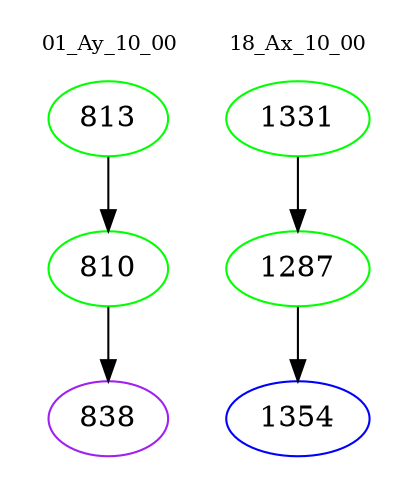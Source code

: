 digraph{
subgraph cluster_0 {
color = white
label = "01_Ay_10_00";
fontsize=10;
T0_813 [label="813", color="green"]
T0_813 -> T0_810 [color="black"]
T0_810 [label="810", color="green"]
T0_810 -> T0_838 [color="black"]
T0_838 [label="838", color="purple"]
}
subgraph cluster_1 {
color = white
label = "18_Ax_10_00";
fontsize=10;
T1_1331 [label="1331", color="green"]
T1_1331 -> T1_1287 [color="black"]
T1_1287 [label="1287", color="green"]
T1_1287 -> T1_1354 [color="black"]
T1_1354 [label="1354", color="blue"]
}
}
